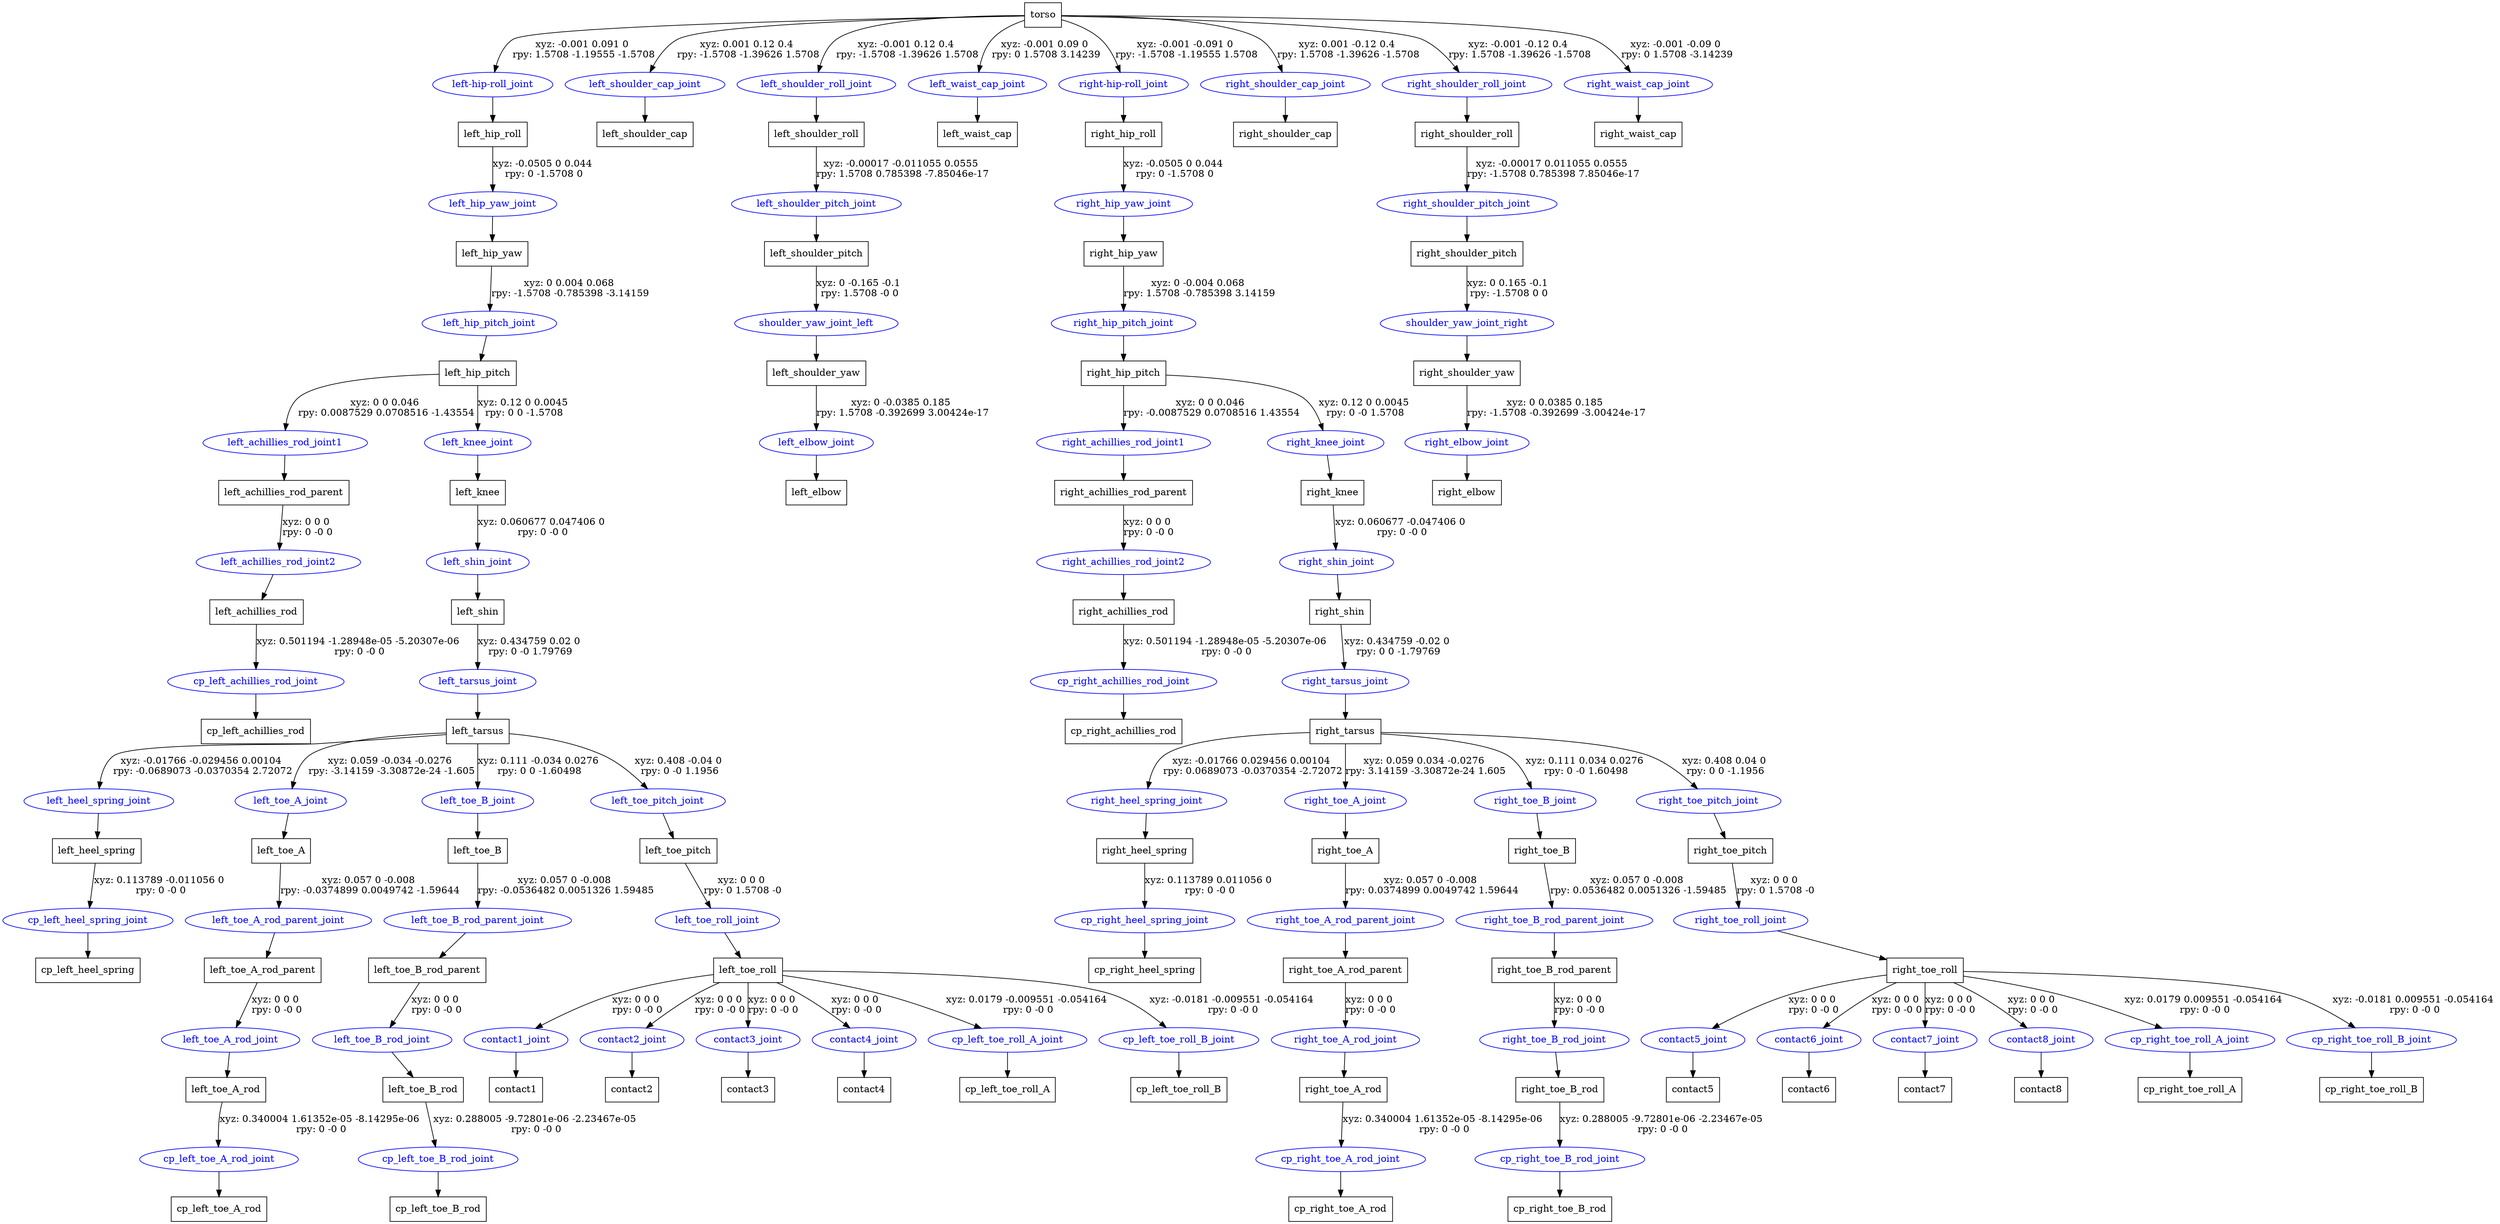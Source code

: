 digraph G {
node [shape=box];
"torso" [label="torso"];
"left_hip_roll" [label="left_hip_roll"];
"left_hip_yaw" [label="left_hip_yaw"];
"left_hip_pitch" [label="left_hip_pitch"];
"left_achillies_rod_parent" [label="left_achillies_rod_parent"];
"left_achillies_rod" [label="left_achillies_rod"];
"cp_left_achillies_rod" [label="cp_left_achillies_rod"];
"left_knee" [label="left_knee"];
"left_shin" [label="left_shin"];
"left_tarsus" [label="left_tarsus"];
"left_heel_spring" [label="left_heel_spring"];
"cp_left_heel_spring" [label="cp_left_heel_spring"];
"left_toe_A" [label="left_toe_A"];
"left_toe_A_rod_parent" [label="left_toe_A_rod_parent"];
"left_toe_A_rod" [label="left_toe_A_rod"];
"cp_left_toe_A_rod" [label="cp_left_toe_A_rod"];
"left_toe_B" [label="left_toe_B"];
"left_toe_B_rod_parent" [label="left_toe_B_rod_parent"];
"left_toe_B_rod" [label="left_toe_B_rod"];
"cp_left_toe_B_rod" [label="cp_left_toe_B_rod"];
"left_toe_pitch" [label="left_toe_pitch"];
"left_toe_roll" [label="left_toe_roll"];
"contact1" [label="contact1"];
"contact2" [label="contact2"];
"contact3" [label="contact3"];
"contact4" [label="contact4"];
"cp_left_toe_roll_A" [label="cp_left_toe_roll_A"];
"cp_left_toe_roll_B" [label="cp_left_toe_roll_B"];
"left_shoulder_cap" [label="left_shoulder_cap"];
"left_shoulder_roll" [label="left_shoulder_roll"];
"left_shoulder_pitch" [label="left_shoulder_pitch"];
"left_shoulder_yaw" [label="left_shoulder_yaw"];
"left_elbow" [label="left_elbow"];
"left_waist_cap" [label="left_waist_cap"];
"right_hip_roll" [label="right_hip_roll"];
"right_hip_yaw" [label="right_hip_yaw"];
"right_hip_pitch" [label="right_hip_pitch"];
"right_achillies_rod_parent" [label="right_achillies_rod_parent"];
"right_achillies_rod" [label="right_achillies_rod"];
"cp_right_achillies_rod" [label="cp_right_achillies_rod"];
"right_knee" [label="right_knee"];
"right_shin" [label="right_shin"];
"right_tarsus" [label="right_tarsus"];
"right_heel_spring" [label="right_heel_spring"];
"cp_right_heel_spring" [label="cp_right_heel_spring"];
"right_toe_A" [label="right_toe_A"];
"right_toe_A_rod_parent" [label="right_toe_A_rod_parent"];
"right_toe_A_rod" [label="right_toe_A_rod"];
"cp_right_toe_A_rod" [label="cp_right_toe_A_rod"];
"right_toe_B" [label="right_toe_B"];
"right_toe_B_rod_parent" [label="right_toe_B_rod_parent"];
"right_toe_B_rod" [label="right_toe_B_rod"];
"cp_right_toe_B_rod" [label="cp_right_toe_B_rod"];
"right_toe_pitch" [label="right_toe_pitch"];
"right_toe_roll" [label="right_toe_roll"];
"contact5" [label="contact5"];
"contact6" [label="contact6"];
"contact7" [label="contact7"];
"contact8" [label="contact8"];
"cp_right_toe_roll_A" [label="cp_right_toe_roll_A"];
"cp_right_toe_roll_B" [label="cp_right_toe_roll_B"];
"right_shoulder_cap" [label="right_shoulder_cap"];
"right_shoulder_roll" [label="right_shoulder_roll"];
"right_shoulder_pitch" [label="right_shoulder_pitch"];
"right_shoulder_yaw" [label="right_shoulder_yaw"];
"right_elbow" [label="right_elbow"];
"right_waist_cap" [label="right_waist_cap"];
node [shape=ellipse, color=blue, fontcolor=blue];
"torso" -> "left-hip-roll_joint" [label="xyz: -0.001 0.091 0 \nrpy: 1.5708 -1.19555 -1.5708"]
"left-hip-roll_joint" -> "left_hip_roll"
"left_hip_roll" -> "left_hip_yaw_joint" [label="xyz: -0.0505 0 0.044 \nrpy: 0 -1.5708 0"]
"left_hip_yaw_joint" -> "left_hip_yaw"
"left_hip_yaw" -> "left_hip_pitch_joint" [label="xyz: 0 0.004 0.068 \nrpy: -1.5708 -0.785398 -3.14159"]
"left_hip_pitch_joint" -> "left_hip_pitch"
"left_hip_pitch" -> "left_achillies_rod_joint1" [label="xyz: 0 0 0.046 \nrpy: 0.0087529 0.0708516 -1.43554"]
"left_achillies_rod_joint1" -> "left_achillies_rod_parent"
"left_achillies_rod_parent" -> "left_achillies_rod_joint2" [label="xyz: 0 0 0 \nrpy: 0 -0 0"]
"left_achillies_rod_joint2" -> "left_achillies_rod"
"left_achillies_rod" -> "cp_left_achillies_rod_joint" [label="xyz: 0.501194 -1.28948e-05 -5.20307e-06 \nrpy: 0 -0 0"]
"cp_left_achillies_rod_joint" -> "cp_left_achillies_rod"
"left_hip_pitch" -> "left_knee_joint" [label="xyz: 0.12 0 0.0045 \nrpy: 0 0 -1.5708"]
"left_knee_joint" -> "left_knee"
"left_knee" -> "left_shin_joint" [label="xyz: 0.060677 0.047406 0 \nrpy: 0 -0 0"]
"left_shin_joint" -> "left_shin"
"left_shin" -> "left_tarsus_joint" [label="xyz: 0.434759 0.02 0 \nrpy: 0 -0 1.79769"]
"left_tarsus_joint" -> "left_tarsus"
"left_tarsus" -> "left_heel_spring_joint" [label="xyz: -0.01766 -0.029456 0.00104 \nrpy: -0.0689073 -0.0370354 2.72072"]
"left_heel_spring_joint" -> "left_heel_spring"
"left_heel_spring" -> "cp_left_heel_spring_joint" [label="xyz: 0.113789 -0.011056 0 \nrpy: 0 -0 0"]
"cp_left_heel_spring_joint" -> "cp_left_heel_spring"
"left_tarsus" -> "left_toe_A_joint" [label="xyz: 0.059 -0.034 -0.0276 \nrpy: -3.14159 -3.30872e-24 -1.605"]
"left_toe_A_joint" -> "left_toe_A"
"left_toe_A" -> "left_toe_A_rod_parent_joint" [label="xyz: 0.057 0 -0.008 \nrpy: -0.0374899 0.0049742 -1.59644"]
"left_toe_A_rod_parent_joint" -> "left_toe_A_rod_parent"
"left_toe_A_rod_parent" -> "left_toe_A_rod_joint" [label="xyz: 0 0 0 \nrpy: 0 -0 0"]
"left_toe_A_rod_joint" -> "left_toe_A_rod"
"left_toe_A_rod" -> "cp_left_toe_A_rod_joint" [label="xyz: 0.340004 1.61352e-05 -8.14295e-06 \nrpy: 0 -0 0"]
"cp_left_toe_A_rod_joint" -> "cp_left_toe_A_rod"
"left_tarsus" -> "left_toe_B_joint" [label="xyz: 0.111 -0.034 0.0276 \nrpy: 0 0 -1.60498"]
"left_toe_B_joint" -> "left_toe_B"
"left_toe_B" -> "left_toe_B_rod_parent_joint" [label="xyz: 0.057 0 -0.008 \nrpy: -0.0536482 0.0051326 1.59485"]
"left_toe_B_rod_parent_joint" -> "left_toe_B_rod_parent"
"left_toe_B_rod_parent" -> "left_toe_B_rod_joint" [label="xyz: 0 0 0 \nrpy: 0 -0 0"]
"left_toe_B_rod_joint" -> "left_toe_B_rod"
"left_toe_B_rod" -> "cp_left_toe_B_rod_joint" [label="xyz: 0.288005 -9.72801e-06 -2.23467e-05 \nrpy: 0 -0 0"]
"cp_left_toe_B_rod_joint" -> "cp_left_toe_B_rod"
"left_tarsus" -> "left_toe_pitch_joint" [label="xyz: 0.408 -0.04 0 \nrpy: 0 -0 1.1956"]
"left_toe_pitch_joint" -> "left_toe_pitch"
"left_toe_pitch" -> "left_toe_roll_joint" [label="xyz: 0 0 0 \nrpy: 0 1.5708 -0"]
"left_toe_roll_joint" -> "left_toe_roll"
"left_toe_roll" -> "contact1_joint" [label="xyz: 0 0 0 \nrpy: 0 -0 0"]
"contact1_joint" -> "contact1"
"left_toe_roll" -> "contact2_joint" [label="xyz: 0 0 0 \nrpy: 0 -0 0"]
"contact2_joint" -> "contact2"
"left_toe_roll" -> "contact3_joint" [label="xyz: 0 0 0 \nrpy: 0 -0 0"]
"contact3_joint" -> "contact3"
"left_toe_roll" -> "contact4_joint" [label="xyz: 0 0 0 \nrpy: 0 -0 0"]
"contact4_joint" -> "contact4"
"left_toe_roll" -> "cp_left_toe_roll_A_joint" [label="xyz: 0.0179 -0.009551 -0.054164 \nrpy: 0 -0 0"]
"cp_left_toe_roll_A_joint" -> "cp_left_toe_roll_A"
"left_toe_roll" -> "cp_left_toe_roll_B_joint" [label="xyz: -0.0181 -0.009551 -0.054164 \nrpy: 0 -0 0"]
"cp_left_toe_roll_B_joint" -> "cp_left_toe_roll_B"
"torso" -> "left_shoulder_cap_joint" [label="xyz: 0.001 0.12 0.4 \nrpy: -1.5708 -1.39626 1.5708"]
"left_shoulder_cap_joint" -> "left_shoulder_cap"
"torso" -> "left_shoulder_roll_joint" [label="xyz: -0.001 0.12 0.4 \nrpy: -1.5708 -1.39626 1.5708"]
"left_shoulder_roll_joint" -> "left_shoulder_roll"
"left_shoulder_roll" -> "left_shoulder_pitch_joint" [label="xyz: -0.00017 -0.011055 0.0555 \nrpy: 1.5708 0.785398 -7.85046e-17"]
"left_shoulder_pitch_joint" -> "left_shoulder_pitch"
"left_shoulder_pitch" -> "shoulder_yaw_joint_left" [label="xyz: 0 -0.165 -0.1 \nrpy: 1.5708 -0 0"]
"shoulder_yaw_joint_left" -> "left_shoulder_yaw"
"left_shoulder_yaw" -> "left_elbow_joint" [label="xyz: 0 -0.0385 0.185 \nrpy: 1.5708 -0.392699 3.00424e-17"]
"left_elbow_joint" -> "left_elbow"
"torso" -> "left_waist_cap_joint" [label="xyz: -0.001 0.09 0 \nrpy: 0 1.5708 3.14239"]
"left_waist_cap_joint" -> "left_waist_cap"
"torso" -> "right-hip-roll_joint" [label="xyz: -0.001 -0.091 0 \nrpy: -1.5708 -1.19555 1.5708"]
"right-hip-roll_joint" -> "right_hip_roll"
"right_hip_roll" -> "right_hip_yaw_joint" [label="xyz: -0.0505 0 0.044 \nrpy: 0 -1.5708 0"]
"right_hip_yaw_joint" -> "right_hip_yaw"
"right_hip_yaw" -> "right_hip_pitch_joint" [label="xyz: 0 -0.004 0.068 \nrpy: 1.5708 -0.785398 3.14159"]
"right_hip_pitch_joint" -> "right_hip_pitch"
"right_hip_pitch" -> "right_achillies_rod_joint1" [label="xyz: 0 0 0.046 \nrpy: -0.0087529 0.0708516 1.43554"]
"right_achillies_rod_joint1" -> "right_achillies_rod_parent"
"right_achillies_rod_parent" -> "right_achillies_rod_joint2" [label="xyz: 0 0 0 \nrpy: 0 -0 0"]
"right_achillies_rod_joint2" -> "right_achillies_rod"
"right_achillies_rod" -> "cp_right_achillies_rod_joint" [label="xyz: 0.501194 -1.28948e-05 -5.20307e-06 \nrpy: 0 -0 0"]
"cp_right_achillies_rod_joint" -> "cp_right_achillies_rod"
"right_hip_pitch" -> "right_knee_joint" [label="xyz: 0.12 0 0.0045 \nrpy: 0 -0 1.5708"]
"right_knee_joint" -> "right_knee"
"right_knee" -> "right_shin_joint" [label="xyz: 0.060677 -0.047406 0 \nrpy: 0 -0 0"]
"right_shin_joint" -> "right_shin"
"right_shin" -> "right_tarsus_joint" [label="xyz: 0.434759 -0.02 0 \nrpy: 0 0 -1.79769"]
"right_tarsus_joint" -> "right_tarsus"
"right_tarsus" -> "right_heel_spring_joint" [label="xyz: -0.01766 0.029456 0.00104 \nrpy: 0.0689073 -0.0370354 -2.72072"]
"right_heel_spring_joint" -> "right_heel_spring"
"right_heel_spring" -> "cp_right_heel_spring_joint" [label="xyz: 0.113789 0.011056 0 \nrpy: 0 -0 0"]
"cp_right_heel_spring_joint" -> "cp_right_heel_spring"
"right_tarsus" -> "right_toe_A_joint" [label="xyz: 0.059 0.034 -0.0276 \nrpy: 3.14159 -3.30872e-24 1.605"]
"right_toe_A_joint" -> "right_toe_A"
"right_toe_A" -> "right_toe_A_rod_parent_joint" [label="xyz: 0.057 0 -0.008 \nrpy: 0.0374899 0.0049742 1.59644"]
"right_toe_A_rod_parent_joint" -> "right_toe_A_rod_parent"
"right_toe_A_rod_parent" -> "right_toe_A_rod_joint" [label="xyz: 0 0 0 \nrpy: 0 -0 0"]
"right_toe_A_rod_joint" -> "right_toe_A_rod"
"right_toe_A_rod" -> "cp_right_toe_A_rod_joint" [label="xyz: 0.340004 1.61352e-05 -8.14295e-06 \nrpy: 0 -0 0"]
"cp_right_toe_A_rod_joint" -> "cp_right_toe_A_rod"
"right_tarsus" -> "right_toe_B_joint" [label="xyz: 0.111 0.034 0.0276 \nrpy: 0 -0 1.60498"]
"right_toe_B_joint" -> "right_toe_B"
"right_toe_B" -> "right_toe_B_rod_parent_joint" [label="xyz: 0.057 0 -0.008 \nrpy: 0.0536482 0.0051326 -1.59485"]
"right_toe_B_rod_parent_joint" -> "right_toe_B_rod_parent"
"right_toe_B_rod_parent" -> "right_toe_B_rod_joint" [label="xyz: 0 0 0 \nrpy: 0 -0 0"]
"right_toe_B_rod_joint" -> "right_toe_B_rod"
"right_toe_B_rod" -> "cp_right_toe_B_rod_joint" [label="xyz: 0.288005 -9.72801e-06 -2.23467e-05 \nrpy: 0 -0 0"]
"cp_right_toe_B_rod_joint" -> "cp_right_toe_B_rod"
"right_tarsus" -> "right_toe_pitch_joint" [label="xyz: 0.408 0.04 0 \nrpy: 0 0 -1.1956"]
"right_toe_pitch_joint" -> "right_toe_pitch"
"right_toe_pitch" -> "right_toe_roll_joint" [label="xyz: 0 0 0 \nrpy: 0 1.5708 -0"]
"right_toe_roll_joint" -> "right_toe_roll"
"right_toe_roll" -> "contact5_joint" [label="xyz: 0 0 0 \nrpy: 0 -0 0"]
"contact5_joint" -> "contact5"
"right_toe_roll" -> "contact6_joint" [label="xyz: 0 0 0 \nrpy: 0 -0 0"]
"contact6_joint" -> "contact6"
"right_toe_roll" -> "contact7_joint" [label="xyz: 0 0 0 \nrpy: 0 -0 0"]
"contact7_joint" -> "contact7"
"right_toe_roll" -> "contact8_joint" [label="xyz: 0 0 0 \nrpy: 0 -0 0"]
"contact8_joint" -> "contact8"
"right_toe_roll" -> "cp_right_toe_roll_A_joint" [label="xyz: 0.0179 0.009551 -0.054164 \nrpy: 0 -0 0"]
"cp_right_toe_roll_A_joint" -> "cp_right_toe_roll_A"
"right_toe_roll" -> "cp_right_toe_roll_B_joint" [label="xyz: -0.0181 0.009551 -0.054164 \nrpy: 0 -0 0"]
"cp_right_toe_roll_B_joint" -> "cp_right_toe_roll_B"
"torso" -> "right_shoulder_cap_joint" [label="xyz: 0.001 -0.12 0.4 \nrpy: 1.5708 -1.39626 -1.5708"]
"right_shoulder_cap_joint" -> "right_shoulder_cap"
"torso" -> "right_shoulder_roll_joint" [label="xyz: -0.001 -0.12 0.4 \nrpy: 1.5708 -1.39626 -1.5708"]
"right_shoulder_roll_joint" -> "right_shoulder_roll"
"right_shoulder_roll" -> "right_shoulder_pitch_joint" [label="xyz: -0.00017 0.011055 0.0555 \nrpy: -1.5708 0.785398 7.85046e-17"]
"right_shoulder_pitch_joint" -> "right_shoulder_pitch"
"right_shoulder_pitch" -> "shoulder_yaw_joint_right" [label="xyz: 0 0.165 -0.1 \nrpy: -1.5708 0 0"]
"shoulder_yaw_joint_right" -> "right_shoulder_yaw"
"right_shoulder_yaw" -> "right_elbow_joint" [label="xyz: 0 0.0385 0.185 \nrpy: -1.5708 -0.392699 -3.00424e-17"]
"right_elbow_joint" -> "right_elbow"
"torso" -> "right_waist_cap_joint" [label="xyz: -0.001 -0.09 0 \nrpy: 0 1.5708 -3.14239"]
"right_waist_cap_joint" -> "right_waist_cap"
}
